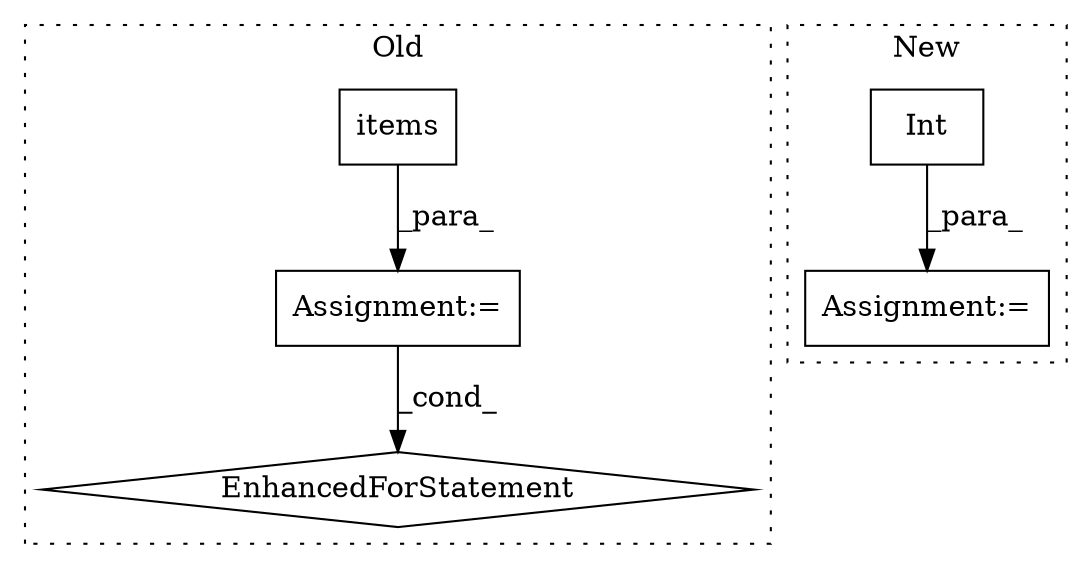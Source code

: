 digraph G {
subgraph cluster0 {
1 [label="items" a="32" s="1742" l="7" shape="box"];
3 [label="Assignment:=" a="7" s="1646,1749" l="68,2" shape="box"];
4 [label="EnhancedForStatement" a="70" s="1646,1749" l="68,2" shape="diamond"];
label = "Old";
style="dotted";
}
subgraph cluster1 {
2 [label="Int" a="32" s="2161,2186" l="4,1" shape="box"];
5 [label="Assignment:=" a="7" s="2143" l="1" shape="box"];
label = "New";
style="dotted";
}
1 -> 3 [label="_para_"];
2 -> 5 [label="_para_"];
3 -> 4 [label="_cond_"];
}